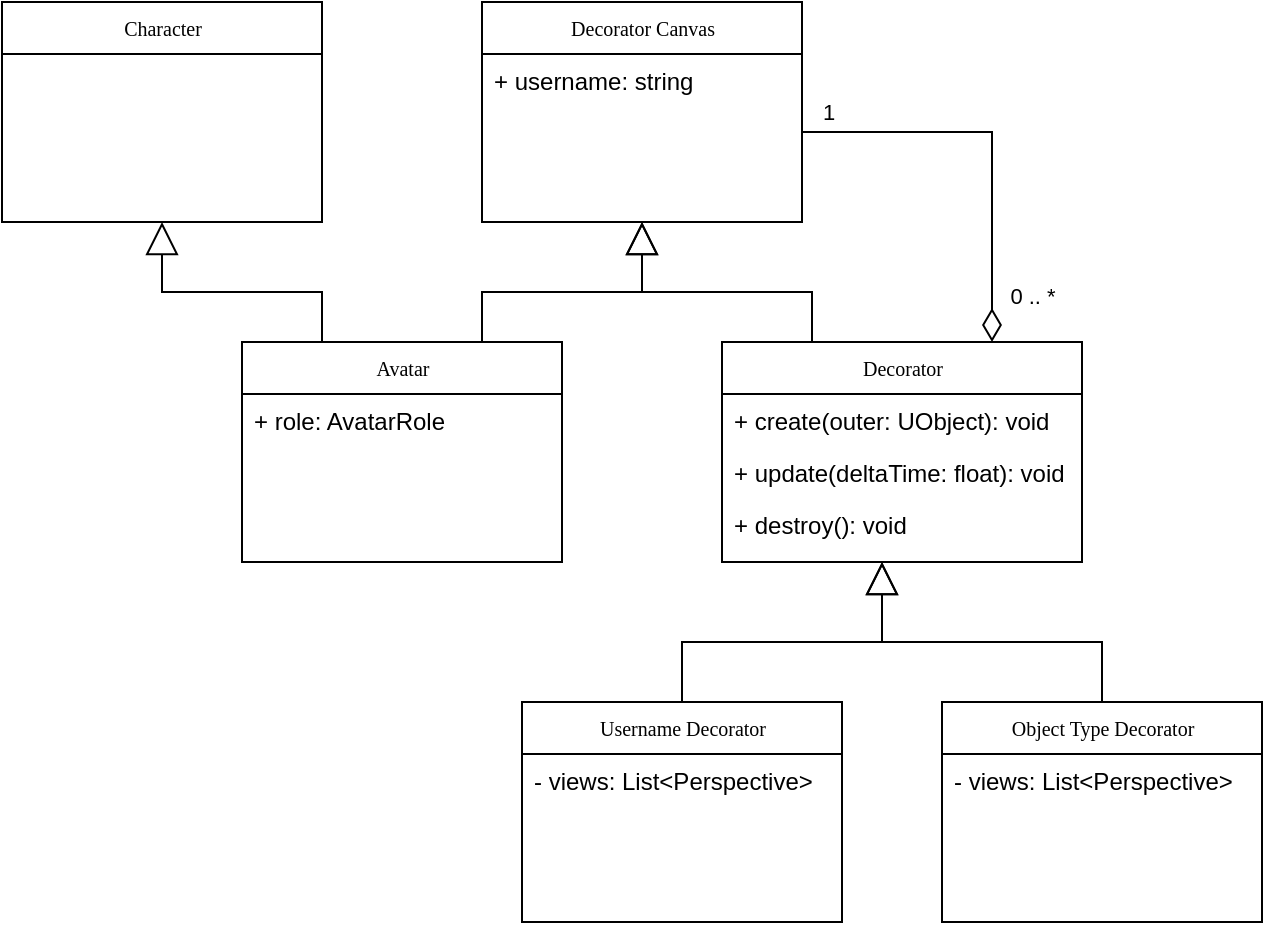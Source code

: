 <mxfile version="14.5.1" type="device"><diagram name="Page-1" id="c4acf3e9-155e-7222-9cf6-157b1a14988f"><mxGraphModel dx="922" dy="622" grid="1" gridSize="10" guides="1" tooltips="1" connect="1" arrows="1" fold="1" page="1" pageScale="1" pageWidth="850" pageHeight="1100" background="#ffffff" math="0" shadow="0"><root><mxCell id="0"/><mxCell id="1" parent="0"/><mxCell id="DWJNwTgVJdmTpG_8to2k-1" style="edgeStyle=orthogonalEdgeStyle;rounded=0;orthogonalLoop=1;jettySize=auto;html=1;exitX=0.25;exitY=0;exitDx=0;exitDy=0;entryX=0.5;entryY=1;entryDx=0;entryDy=0;endArrow=block;endFill=0;endSize=14;startSize=14;" parent="1" source="17acba5748e5396b-20" target="17acba5748e5396b-30" edge="1"><mxGeometry relative="1" as="geometry"/></mxCell><mxCell id="DWJNwTgVJdmTpG_8to2k-12" style="edgeStyle=orthogonalEdgeStyle;rounded=0;orthogonalLoop=1;jettySize=auto;html=1;exitX=0.75;exitY=0;exitDx=0;exitDy=0;entryX=1;entryY=0.5;entryDx=0;entryDy=0;startSize=14;endArrow=none;endFill=0;endSize=14;startArrow=diamondThin;startFill=0;" parent="1" source="17acba5748e5396b-20" edge="1"><mxGeometry relative="1" as="geometry"><mxPoint x="480" y="95" as="targetPoint"/><Array as="points"><mxPoint x="575" y="95"/></Array></mxGeometry></mxCell><mxCell id="DWJNwTgVJdmTpG_8to2k-17" value="1" style="edgeLabel;html=1;align=center;verticalAlign=middle;resizable=0;points=[];" parent="DWJNwTgVJdmTpG_8to2k-12" vertex="1" connectable="0"><mxGeometry x="0.578" y="-1" relative="1" as="geometry"><mxPoint x="-29" y="-9" as="offset"/></mxGeometry></mxCell><mxCell id="DWJNwTgVJdmTpG_8to2k-18" value="0 .. *" style="edgeLabel;html=1;align=center;verticalAlign=middle;resizable=0;points=[];" parent="DWJNwTgVJdmTpG_8to2k-12" vertex="1" connectable="0"><mxGeometry x="-0.632" y="-4" relative="1" as="geometry"><mxPoint x="16" y="14" as="offset"/></mxGeometry></mxCell><mxCell id="17acba5748e5396b-20" value="Decorator" style="swimlane;html=1;fontStyle=0;childLayout=stackLayout;horizontal=1;startSize=26;fillColor=none;horizontalStack=0;resizeParent=1;resizeLast=0;collapsible=1;marginBottom=0;swimlaneFillColor=#ffffff;rounded=0;shadow=0;comic=0;labelBackgroundColor=none;strokeWidth=1;fontFamily=Verdana;fontSize=10;align=center;" parent="1" vertex="1"><mxGeometry x="440" y="200" width="180" height="110" as="geometry"/></mxCell><mxCell id="5OmH9PVkj-RWI2lO-T1f-1" value="+ create(outer: UObject): void" style="text;html=1;strokeColor=none;fillColor=none;align=left;verticalAlign=top;spacingLeft=4;spacingRight=4;whiteSpace=wrap;overflow=hidden;rotatable=0;points=[[0,0.5],[1,0.5]];portConstraint=eastwest;" parent="17acba5748e5396b-20" vertex="1"><mxGeometry y="26" width="180" height="26" as="geometry"/></mxCell><mxCell id="17acba5748e5396b-21" value="+ update(deltaTime: float): void" style="text;html=1;strokeColor=none;fillColor=none;align=left;verticalAlign=top;spacingLeft=4;spacingRight=4;whiteSpace=wrap;overflow=hidden;rotatable=0;points=[[0,0.5],[1,0.5]];portConstraint=eastwest;" parent="17acba5748e5396b-20" vertex="1"><mxGeometry y="52" width="180" height="26" as="geometry"/></mxCell><mxCell id="tDM9y0i_GrCtp7vbaHTw-1" value="+ destroy(): void" style="text;html=1;strokeColor=none;fillColor=none;align=left;verticalAlign=top;spacingLeft=4;spacingRight=4;whiteSpace=wrap;overflow=hidden;rotatable=0;points=[[0,0.5],[1,0.5]];portConstraint=eastwest;" parent="17acba5748e5396b-20" vertex="1"><mxGeometry y="78" width="180" height="26" as="geometry"/></mxCell><mxCell id="17acba5748e5396b-30" value="Decorator Canvas" style="swimlane;html=1;fontStyle=0;childLayout=stackLayout;horizontal=1;startSize=26;fillColor=none;horizontalStack=0;resizeParent=1;resizeLast=0;collapsible=1;marginBottom=0;swimlaneFillColor=#ffffff;rounded=0;shadow=0;comic=0;labelBackgroundColor=none;strokeWidth=1;fontFamily=Verdana;fontSize=10;align=center;" parent="1" vertex="1"><mxGeometry x="320" y="30" width="160" height="110" as="geometry"/></mxCell><mxCell id="17acba5748e5396b-31" value="+ username: string" style="text;html=1;strokeColor=none;fillColor=none;align=left;verticalAlign=top;spacingLeft=4;spacingRight=4;whiteSpace=wrap;overflow=hidden;rotatable=0;points=[[0,0.5],[1,0.5]];portConstraint=eastwest;" parent="17acba5748e5396b-30" vertex="1"><mxGeometry y="26" width="160" height="26" as="geometry"/></mxCell><mxCell id="DWJNwTgVJdmTpG_8to2k-6" style="edgeStyle=orthogonalEdgeStyle;rounded=0;orthogonalLoop=1;jettySize=auto;html=1;entryX=0.5;entryY=1;entryDx=0;entryDy=0;endArrow=block;endFill=0;endSize=14;startSize=14;exitX=0.75;exitY=0;exitDx=0;exitDy=0;" parent="1" source="DWJNwTgVJdmTpG_8to2k-2" target="17acba5748e5396b-30" edge="1"><mxGeometry relative="1" as="geometry"/></mxCell><mxCell id="DWJNwTgVJdmTpG_8to2k-19" style="edgeStyle=orthogonalEdgeStyle;rounded=0;orthogonalLoop=1;jettySize=auto;html=1;exitX=0.25;exitY=0;exitDx=0;exitDy=0;entryX=0.5;entryY=1;entryDx=0;entryDy=0;startArrow=none;startFill=0;startSize=14;endArrow=block;endFill=0;endSize=14;" parent="1" source="DWJNwTgVJdmTpG_8to2k-2" target="DWJNwTgVJdmTpG_8to2k-13" edge="1"><mxGeometry relative="1" as="geometry"/></mxCell><mxCell id="DWJNwTgVJdmTpG_8to2k-2" value="Avatar" style="swimlane;html=1;fontStyle=0;childLayout=stackLayout;horizontal=1;startSize=26;fillColor=none;horizontalStack=0;resizeParent=1;resizeLast=0;collapsible=1;marginBottom=0;swimlaneFillColor=#ffffff;rounded=0;shadow=0;comic=0;labelBackgroundColor=none;strokeWidth=1;fontFamily=Verdana;fontSize=10;align=center;" parent="1" vertex="1"><mxGeometry x="200" y="200" width="160" height="110" as="geometry"/></mxCell><mxCell id="DWJNwTgVJdmTpG_8to2k-3" value="+ role: AvatarRole" style="text;html=1;strokeColor=none;fillColor=none;align=left;verticalAlign=top;spacingLeft=4;spacingRight=4;whiteSpace=wrap;overflow=hidden;rotatable=0;points=[[0,0.5],[1,0.5]];portConstraint=eastwest;" parent="DWJNwTgVJdmTpG_8to2k-2" vertex="1"><mxGeometry y="26" width="160" height="26" as="geometry"/></mxCell><mxCell id="DWJNwTgVJdmTpG_8to2k-11" style="edgeStyle=orthogonalEdgeStyle;rounded=0;orthogonalLoop=1;jettySize=auto;html=1;startSize=14;endArrow=block;endFill=0;endSize=14;" parent="1" source="DWJNwTgVJdmTpG_8to2k-7" edge="1"><mxGeometry relative="1" as="geometry"><mxPoint x="520" y="310" as="targetPoint"/><Array as="points"><mxPoint x="420" y="350"/><mxPoint x="520" y="350"/><mxPoint x="520" y="310"/></Array></mxGeometry></mxCell><mxCell id="DWJNwTgVJdmTpG_8to2k-7" value="Username Decorator" style="swimlane;html=1;fontStyle=0;childLayout=stackLayout;horizontal=1;startSize=26;fillColor=none;horizontalStack=0;resizeParent=1;resizeLast=0;collapsible=1;marginBottom=0;swimlaneFillColor=#ffffff;rounded=0;shadow=0;comic=0;labelBackgroundColor=none;strokeWidth=1;fontFamily=Verdana;fontSize=10;align=center;" parent="1" vertex="1"><mxGeometry x="340" y="380" width="160" height="110" as="geometry"/></mxCell><mxCell id="DWJNwTgVJdmTpG_8to2k-8" value="- views: List&amp;lt;Perspective&amp;gt;" style="text;html=1;strokeColor=none;fillColor=none;align=left;verticalAlign=top;spacingLeft=4;spacingRight=4;whiteSpace=wrap;overflow=hidden;rotatable=0;points=[[0,0.5],[1,0.5]];portConstraint=eastwest;" parent="DWJNwTgVJdmTpG_8to2k-7" vertex="1"><mxGeometry y="26" width="160" height="26" as="geometry"/></mxCell><mxCell id="DWJNwTgVJdmTpG_8to2k-13" value="Character" style="swimlane;html=1;fontStyle=0;childLayout=stackLayout;horizontal=1;startSize=26;fillColor=none;horizontalStack=0;resizeParent=1;resizeLast=0;collapsible=1;marginBottom=0;swimlaneFillColor=#ffffff;rounded=0;shadow=0;comic=0;labelBackgroundColor=none;strokeWidth=1;fontFamily=Verdana;fontSize=10;align=center;" parent="1" vertex="1"><mxGeometry x="80" y="30" width="160" height="110" as="geometry"/></mxCell><mxCell id="DWJNwTgVJdmTpG_8to2k-24" style="edgeStyle=orthogonalEdgeStyle;rounded=0;orthogonalLoop=1;jettySize=auto;html=1;startArrow=none;startFill=0;startSize=14;endArrow=block;endFill=0;endSize=14;" parent="1" source="DWJNwTgVJdmTpG_8to2k-20" edge="1"><mxGeometry relative="1" as="geometry"><mxPoint x="520" y="310" as="targetPoint"/><Array as="points"><mxPoint x="630" y="350"/><mxPoint x="520" y="350"/></Array></mxGeometry></mxCell><mxCell id="DWJNwTgVJdmTpG_8to2k-20" value="Object Type Decorator" style="swimlane;html=1;fontStyle=0;childLayout=stackLayout;horizontal=1;startSize=26;fillColor=none;horizontalStack=0;resizeParent=1;resizeLast=0;collapsible=1;marginBottom=0;swimlaneFillColor=#ffffff;rounded=0;shadow=0;comic=0;labelBackgroundColor=none;strokeWidth=1;fontFamily=Verdana;fontSize=10;align=center;" parent="1" vertex="1"><mxGeometry x="550" y="380" width="160" height="110" as="geometry"/></mxCell><mxCell id="DWJNwTgVJdmTpG_8to2k-21" value="- views: List&amp;lt;Perspective&amp;gt;" style="text;html=1;strokeColor=none;fillColor=none;align=left;verticalAlign=top;spacingLeft=4;spacingRight=4;whiteSpace=wrap;overflow=hidden;rotatable=0;points=[[0,0.5],[1,0.5]];portConstraint=eastwest;" parent="DWJNwTgVJdmTpG_8to2k-20" vertex="1"><mxGeometry y="26" width="160" height="26" as="geometry"/></mxCell></root></mxGraphModel></diagram></mxfile>